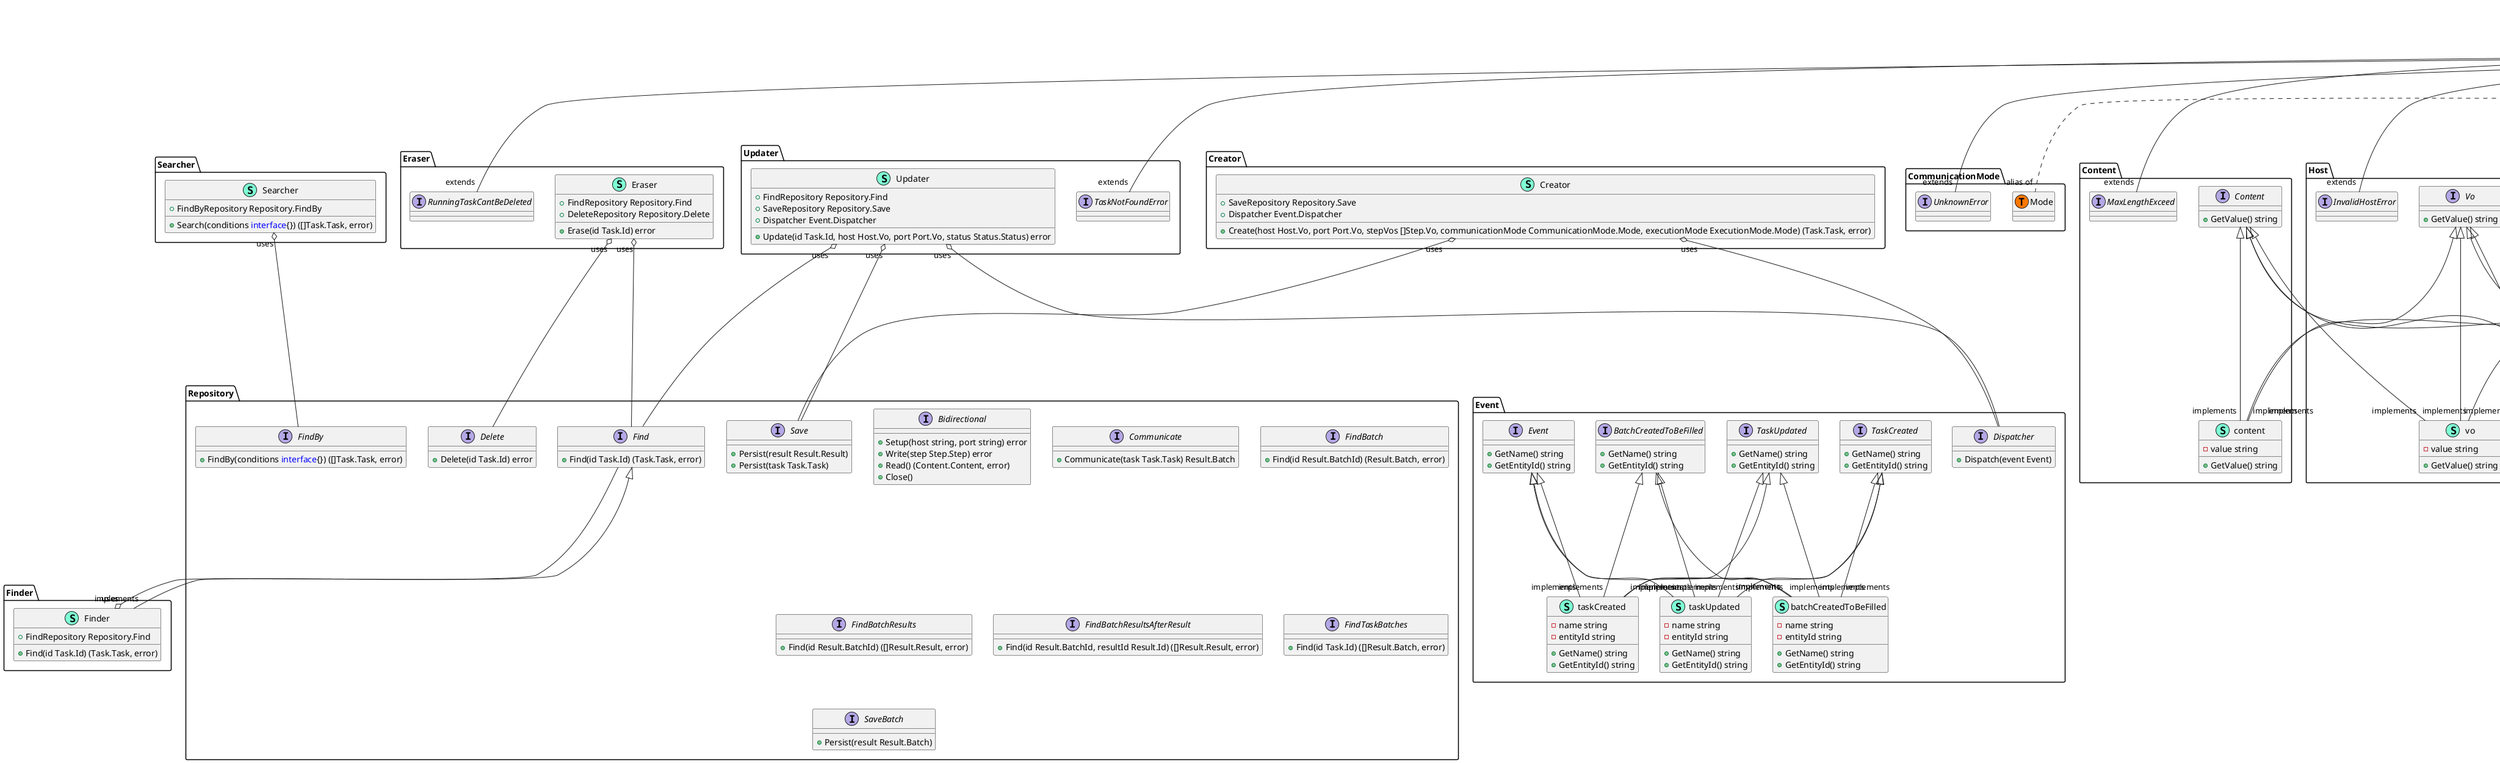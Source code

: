 @startuml
namespace CommunicationMode {
    class CommunicationMode.Mode << (T, #FF7700) >>  {
    }
    interface UnknownError  {
    }
}
"__builtin__.error" *-- "extends""CommunicationMode.UnknownError"



namespace Content {
    interface Content  {
        + GetValue() string

    }
    interface MaxLengthExceed  {
    }
    class content << (S,Aquamarine) >> {
        - value string

        + GetValue() string

    }
}
"__builtin__.error" *-- "extends""Content.MaxLengthExceed"

"Content.Content" <|-- "implements""Content.content"
"Host.Vo" <|-- "implements""Content.content"
"Port.Vo" <|-- "implements""Content.content"


namespace Core {
    interface Id  {
        + GetUuid() uuid.UUID
        + GetUuidString() string

    }
}



namespace Creator {
    class Creator << (S,Aquamarine) >> {
        + SaveRepository Repository.Save
        + Dispatcher Event.Dispatcher

        + Create(host Host.Vo, port Port.Vo, stepVos []Step.Vo, communicationMode CommunicationMode.Mode, executionMode ExecutionMode.Mode) (Task.Task, error)

    }
}


"Creator.Creator""uses" o-- "Event.Dispatcher"
"Creator.Creator""uses" o-- "Repository.Save"

namespace Eraser {
    class Eraser << (S,Aquamarine) >> {
        + FindRepository Repository.Find
        + DeleteRepository Repository.Delete

        + Erase(id Task.Id) error

    }
    interface RunningTaskCantBeDeleted  {
    }
}
"__builtin__.error" *-- "extends""Eraser.RunningTaskCantBeDeleted"


"Eraser.Eraser""uses" o-- "Repository.Delete"
"Eraser.Eraser""uses" o-- "Repository.Find"

namespace Error {
    interface BatchNotFoundError  {
    }
    interface InvalidUuidError  {
    }
    interface ManualTaskOnlyCanHave2StepsError  {
    }
    interface RepositoryError  {
    }
    interface TaskNotFoundError  {
    }
    interface TaskNotManualCanNotBeExecutedManuallyError  {
    }
}
"__builtin__.error" *-- "extends""Error.BatchNotFoundError"
"__builtin__.error" *-- "extends""Error.InvalidUuidError"
"__builtin__.error" *-- "extends""Error.ManualTaskOnlyCanHave2StepsError"
"__builtin__.error" *-- "extends""Error.RepositoryError"
"__builtin__.error" *-- "extends""Error.TaskNotFoundError"
"__builtin__.error" *-- "extends""Error.TaskNotManualCanNotBeExecutedManuallyError"



namespace Event {
    interface BatchCreatedToBeFilled  {
        + GetName() string
        + GetEntityId() string

    }
    interface Dispatcher  {
        + Dispatch(event Event) 

    }
    interface Event  {
        + GetName() string
        + GetEntityId() string

    }
    interface TaskCreated  {
        + GetName() string
        + GetEntityId() string

    }
    interface TaskUpdated  {
        + GetName() string
        + GetEntityId() string

    }
    class batchCreatedToBeFilled << (S,Aquamarine) >> {
        - name string
        - entityId string

        + GetName() string
        + GetEntityId() string

    }
    class taskCreated << (S,Aquamarine) >> {
        - name string
        - entityId string

        + GetName() string
        + GetEntityId() string

    }
    class taskUpdated << (S,Aquamarine) >> {
        - name string
        - entityId string

        + GetName() string
        + GetEntityId() string

    }
}

"Event.BatchCreatedToBeFilled" <|-- "implements""Event.batchCreatedToBeFilled"
"Event.Event" <|-- "implements""Event.batchCreatedToBeFilled"
"Event.TaskCreated" <|-- "implements""Event.batchCreatedToBeFilled"
"Event.TaskUpdated" <|-- "implements""Event.batchCreatedToBeFilled"
"Event.BatchCreatedToBeFilled" <|-- "implements""Event.taskCreated"
"Event.Event" <|-- "implements""Event.taskCreated"
"Event.TaskCreated" <|-- "implements""Event.taskCreated"
"Event.TaskUpdated" <|-- "implements""Event.taskCreated"
"Event.BatchCreatedToBeFilled" <|-- "implements""Event.taskUpdated"
"Event.Event" <|-- "implements""Event.taskUpdated"
"Event.TaskCreated" <|-- "implements""Event.taskUpdated"
"Event.TaskUpdated" <|-- "implements""Event.taskUpdated"


namespace ExecutionMode {
    class ExecutionMode.Mode << (T, #FF7700) >>  {
    }
    interface UnknownError  {
    }
}
"__builtin__.error" *-- "extends""ExecutionMode.UnknownError"



namespace Finder {
    class Finder << (S,Aquamarine) >> {
        + FindRepository Repository.Find

        + Find(id Task.Id) (Task.Task, error)

    }
}

"Repository.Find" <|-- "implements""Finder.Finder"

"Finder.Finder""uses" o-- "Repository.Find"

namespace Host {
    interface InvalidHostError  {
    }
    interface Vo  {
        + GetValue() string

    }
    class vo << (S,Aquamarine) >> {
        - value string

        + GetValue() string

    }
}
"__builtin__.error" *-- "extends""Host.InvalidHostError"

"Content.Content" <|-- "implements""Host.vo"
"Host.Vo" <|-- "implements""Host.vo"
"Port.Vo" <|-- "implements""Host.vo"


namespace Looper {
    interface Looper  {
        + IsEnabled() bool
        + Enable() 

    }
    class looper << (S,Aquamarine) >> {
        - communicateRepository Repository.Communicate
        - findTasksByRepository Repository.FindBy
        - saveTaskRepository Repository.Save
        - saveBatchRepository Repository.SaveBatch
        - saveResultRepository Repository.Save
        - isLoopEnabled <font color=blue>chan</font> bool

        - loop() 
        - executeTask(wg *sync.WaitGroup, task Task.Task) 
        - stopLoop() 
        - printTask(index int, task Task.Task) 

        + IsEnabled() bool
        + Enable() 

    }
}

"Looper.Looper" <|-- "implements""Looper.looper"


namespace ManualTaskCommunicator {
    interface Communicate  {
        + Communicate(taskId Task.Id) (Result.Batch, error)

    }
    class executor << (S,Aquamarine) >> {
        - dispatcher Event.Dispatcher
        - taskFinder Finder.Finder
        - saveTaskRepository Repository.Save
        - saveBatchRepository Repository.SaveBatch

        + Communicate(taskId Task.Id) (Result.Batch, error)

    }
}

"ManualTaskCommunicator.Communicate" <|-- "implements""ManualTaskCommunicator.executor"


namespace Port {
    interface InvalidPortError  {
    }
    interface Vo  {
        + GetValue() string

    }
    class vo << (S,Aquamarine) >> {
        - value string

        + GetValue() string

    }
}
"__builtin__.error" *-- "extends""Port.InvalidPortError"

"Content.Content" <|-- "implements""Port.vo"
"Host.Vo" <|-- "implements""Port.vo"
"Port.Vo" <|-- "implements""Port.vo"


namespace Repository {
    interface Bidirectional  {
        + Setup(host string, port string) error
        + Write(step Step.Step) error
        + Read() (Content.Content, error)
        + Close() 

    }
    interface Communicate  {
        + Communicate(task Task.Task) Result.Batch

    }
    interface Delete  {
        + Delete(id Task.Id) error

    }
    interface Find  {
        + Find(id Task.Id) (Task.Task, error)

    }
    interface FindBatch  {
        + Find(id Result.BatchId) (Result.Batch, error)

    }
    interface FindBatchResults  {
        + Find(id Result.BatchId) ([]Result.Result, error)

    }
    interface FindBatchResultsAfterResult  {
        + Find(id Result.BatchId, resultId Result.Id) ([]Result.Result, error)

    }
    interface FindBy  {
        + FindBy(conditions <font color=blue>interface</font>{}) ([]Task.Task, error)

    }
    interface FindTaskBatches  {
        + Find(id Task.Id) ([]Result.Batch, error)

    }
    interface Save  {
        + Persist(result Result.Result) 
        + Persist(task Task.Task) 

    }
    interface SaveBatch  {
        + Persist(result Result.Batch) 

    }
}



namespace Result {
    interface Batch  {
        + GetId() BatchId
        + GetTaskId() Task.Id
        + GetResults() []Result
        + GetCreatedAt() time.Time
        + AddResult(result Result) 
        + SetResultsFromContent(results []Content.Content) 

    }
    interface BatchId  {
    }
    interface Id  {
    }
    interface Result  {
        + GetId() Id
        + GetBatchId() BatchId
        + GetContent() Content.Content
        + GetCreateAt() time.Time

    }
    class batch << (S,Aquamarine) >> {
        - id BatchId
        - taskId Task.Id
        - results []Result
        - createdAt time.Time

        + GetId() BatchId
        + GetTaskId() Task.Id
        + GetResults() []Result
        + GetCreatedAt() time.Time
        + AddResult(result Result) 
        + SetResultsFromContent(contents []Content.Content) 

    }
    class batchId << (S,Aquamarine) >> {
        - uuid uuid.UUID

        + GetUuid() uuid.UUID
        + GetUuidString() string

    }
    class id << (S,Aquamarine) >> {
        - uuid uuid.UUID

        + GetUuid() uuid.UUID
        + GetUuidString() string

    }
    class result << (S,Aquamarine) >> {
        - id Id
        - batchId BatchId
        - content Content.Content
        - createdAt time.Time

        + GetId() Id
        + GetBatchId() BatchId
        + GetContent() Content.Content
        + GetCreateAt() time.Time

    }
}

"Result.Batch" <|-- "implements""Result.batch"
"Core.Id" <|-- "implements""Result.batchId"
"Core.Id" <|-- "implements""Result.id"
"Result.Result" <|-- "implements""Result.result"


namespace Searcher {
    class Searcher << (S,Aquamarine) >> {
        + FindByRepository Repository.FindBy

        + Search(conditions <font color=blue>interface</font>{}) ([]Task.Task, error)

    }
}


"Searcher.Searcher""uses" o-- "Repository.FindBy"

namespace Status {
    interface Status  {
        + Value() Enum

    }
    class Status.Enum << (T, #FF7700) >>  {
    }
    interface UnknownError  {
    }
    class status << (S,Aquamarine) >> {
        - value Enum

        + Value() Enum

    }
}
"__builtin__.error" *-- "extends""Status.UnknownError"

"Status.Status" <|-- "implements""Status.status"


namespace Step {
    interface Id  {
    }
    interface InvalidSentenceLengthError  {
    }
    interface Step  {
        + GetId() Id
        + GetSentence() string

    }
    interface Vo  {
        + GetSentence() string

    }
    class id << (S,Aquamarine) >> {
        - uuid uuid.UUID

        + GetUuid() uuid.UUID
        + GetUuidString() string

    }
    class step << (S,Aquamarine) >> {
        - id Id
        - sentence string

        + GetId() Id
        + GetSentence() string

    }
    class vo << (S,Aquamarine) >> {
        - sentence string

        + GetSentence() string

    }
}
"__builtin__.error" *-- "extends""Step.InvalidSentenceLengthError"

"Core.Id" <|-- "implements""Step.id"
"Step.Step" <|-- "implements""Step.step"
"Step.Vo" <|-- "implements""Step.step"
"Step.Vo" <|-- "implements""Step.vo"


namespace Task {
    interface Id  {
    }
    interface Task  {
        + GetId() Id
        + GetHost() Host.Vo
        + GetPort() Port.Vo
        + GetSteps() []Step.Step
        + GetCommunicationMode() CommunicationMode.Mode
        + GetExecutionMode() ExecutionMode.Mode
        + GetStatus() Status.Status
        + SetHost(host Host.Vo) 
        + SetPort(port Port.Vo) 
        + SetStatus(status Status.Status) 

    }
    class id << (S,Aquamarine) >> {
        - uuid uuid.UUID

        + GetUuid() uuid.UUID
        + GetUuidString() string

    }
    class task << (S,Aquamarine) >> {
        - id Id
        - host Host.Vo
        - port Port.Vo
        - steps []Step.Step
        - communicationMode CommunicationMode.Mode
        - executionMode ExecutionMode.Mode
        - status Status.Status

        + GetId() Id
        + GetHost() Host.Vo
        + SetHost(host Host.Vo) 
        + GetPort() Port.Vo
        + SetPort(port Port.Vo) 
        + GetSteps() []Step.Step
        + GetCommunicationMode() CommunicationMode.Mode
        + GetExecutionMode() ExecutionMode.Mode
        + GetStatus() Status.Status
        + SetStatus(status Status.Status) 

    }
}

"Core.Id" <|-- "implements""Task.id"
"Task.Task" <|-- "implements""Task.task"


namespace Updater {
    interface TaskNotFoundError  {
    }
    class Updater << (S,Aquamarine) >> {
        + FindRepository Repository.Find
        + SaveRepository Repository.Save
        + Dispatcher Event.Dispatcher

        + Update(id Task.Id, host Host.Vo, port Port.Vo, status Status.Status) error

    }
}
"__builtin__.error" *-- "extends""Updater.TaskNotFoundError"


"Updater.Updater""uses" o-- "Event.Dispatcher"
"Updater.Updater""uses" o-- "Repository.Find"
"Updater.Updater""uses" o-- "Repository.Save"

namespace ValueObject {
    interface NullableString  {
        + IsNull() bool
        + GetValue() string

    }
    class nullableString << (S,Aquamarine) >> {
        - isNull bool
        - value string

        + IsNull() bool
        + GetValue() string

    }
}

"Content.Content" <|-- "implements""ValueObject.nullableString"
"Host.Vo" <|-- "implements""ValueObject.nullableString"
"Port.Vo" <|-- "implements""ValueObject.nullableString"
"ValueObject.NullableString" <|-- "implements""ValueObject.nullableString"


"__builtin__.string" #.. "alias of""CommunicationMode.Mode"
"__builtin__.string" #.. "alias of""ExecutionMode.Mode"
"__builtin__.string" #.. "alias of""Status.Enum"
@enduml
